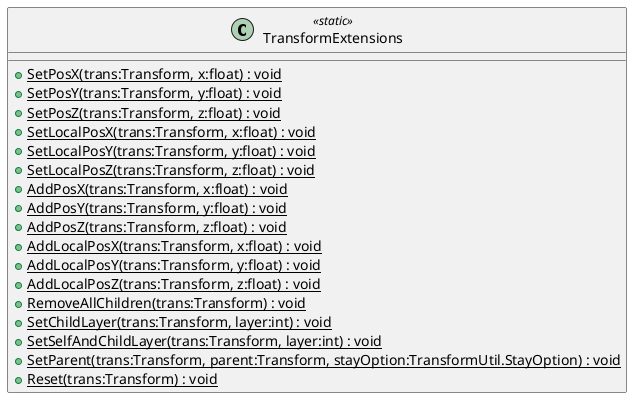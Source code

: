 @startuml
class TransformExtensions <<static>> {
    + {static} SetPosX(trans:Transform, x:float) : void
    + {static} SetPosY(trans:Transform, y:float) : void
    + {static} SetPosZ(trans:Transform, z:float) : void
    + {static} SetLocalPosX(trans:Transform, x:float) : void
    + {static} SetLocalPosY(trans:Transform, y:float) : void
    + {static} SetLocalPosZ(trans:Transform, z:float) : void
    + {static} AddPosX(trans:Transform, x:float) : void
    + {static} AddPosY(trans:Transform, y:float) : void
    + {static} AddPosZ(trans:Transform, z:float) : void
    + {static} AddLocalPosX(trans:Transform, x:float) : void
    + {static} AddLocalPosY(trans:Transform, y:float) : void
    + {static} AddLocalPosZ(trans:Transform, z:float) : void
    + {static} RemoveAllChildren(trans:Transform) : void
    + {static} SetChildLayer(trans:Transform, layer:int) : void
    + {static} SetSelfAndChildLayer(trans:Transform, layer:int) : void
    + {static} SetParent(trans:Transform, parent:Transform, stayOption:TransformUtil.StayOption) : void
    + {static} Reset(trans:Transform) : void
}
@enduml
